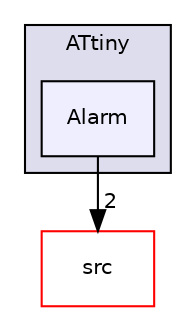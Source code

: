 digraph "examples/ATtiny/Alarm" {
  compound=true
  node [ fontsize="10", fontname="Helvetica"];
  edge [ labelfontsize="10", labelfontname="Helvetica"];
  subgraph clusterdir_e3548b98a238b359892c99435f102440 {
    graph [ bgcolor="#ddddee", pencolor="black", label="ATtiny" fontname="Helvetica", fontsize="10", URL="dir_e3548b98a238b359892c99435f102440.html"]
  dir_c464d1c5775d506efcb7dd4d2d4295ef [shape=box, label="Alarm", style="filled", fillcolor="#eeeeff", pencolor="black", URL="dir_c464d1c5775d506efcb7dd4d2d4295ef.html"];
  }
  dir_68267d1309a1af8e8297ef4c3efbcdba [shape=box label="src" fillcolor="white" style="filled" color="red" URL="dir_68267d1309a1af8e8297ef4c3efbcdba.html"];
  dir_c464d1c5775d506efcb7dd4d2d4295ef->dir_68267d1309a1af8e8297ef4c3efbcdba [headlabel="2", labeldistance=1.5 headhref="dir_000003_000024.html"];
}
